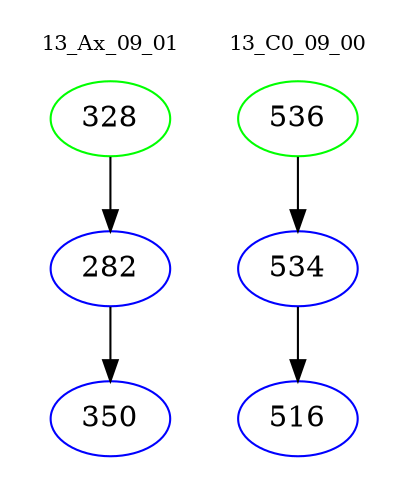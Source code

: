 digraph{
subgraph cluster_0 {
color = white
label = "13_Ax_09_01";
fontsize=10;
T0_328 [label="328", color="green"]
T0_328 -> T0_282 [color="black"]
T0_282 [label="282", color="blue"]
T0_282 -> T0_350 [color="black"]
T0_350 [label="350", color="blue"]
}
subgraph cluster_1 {
color = white
label = "13_C0_09_00";
fontsize=10;
T1_536 [label="536", color="green"]
T1_536 -> T1_534 [color="black"]
T1_534 [label="534", color="blue"]
T1_534 -> T1_516 [color="black"]
T1_516 [label="516", color="blue"]
}
}
